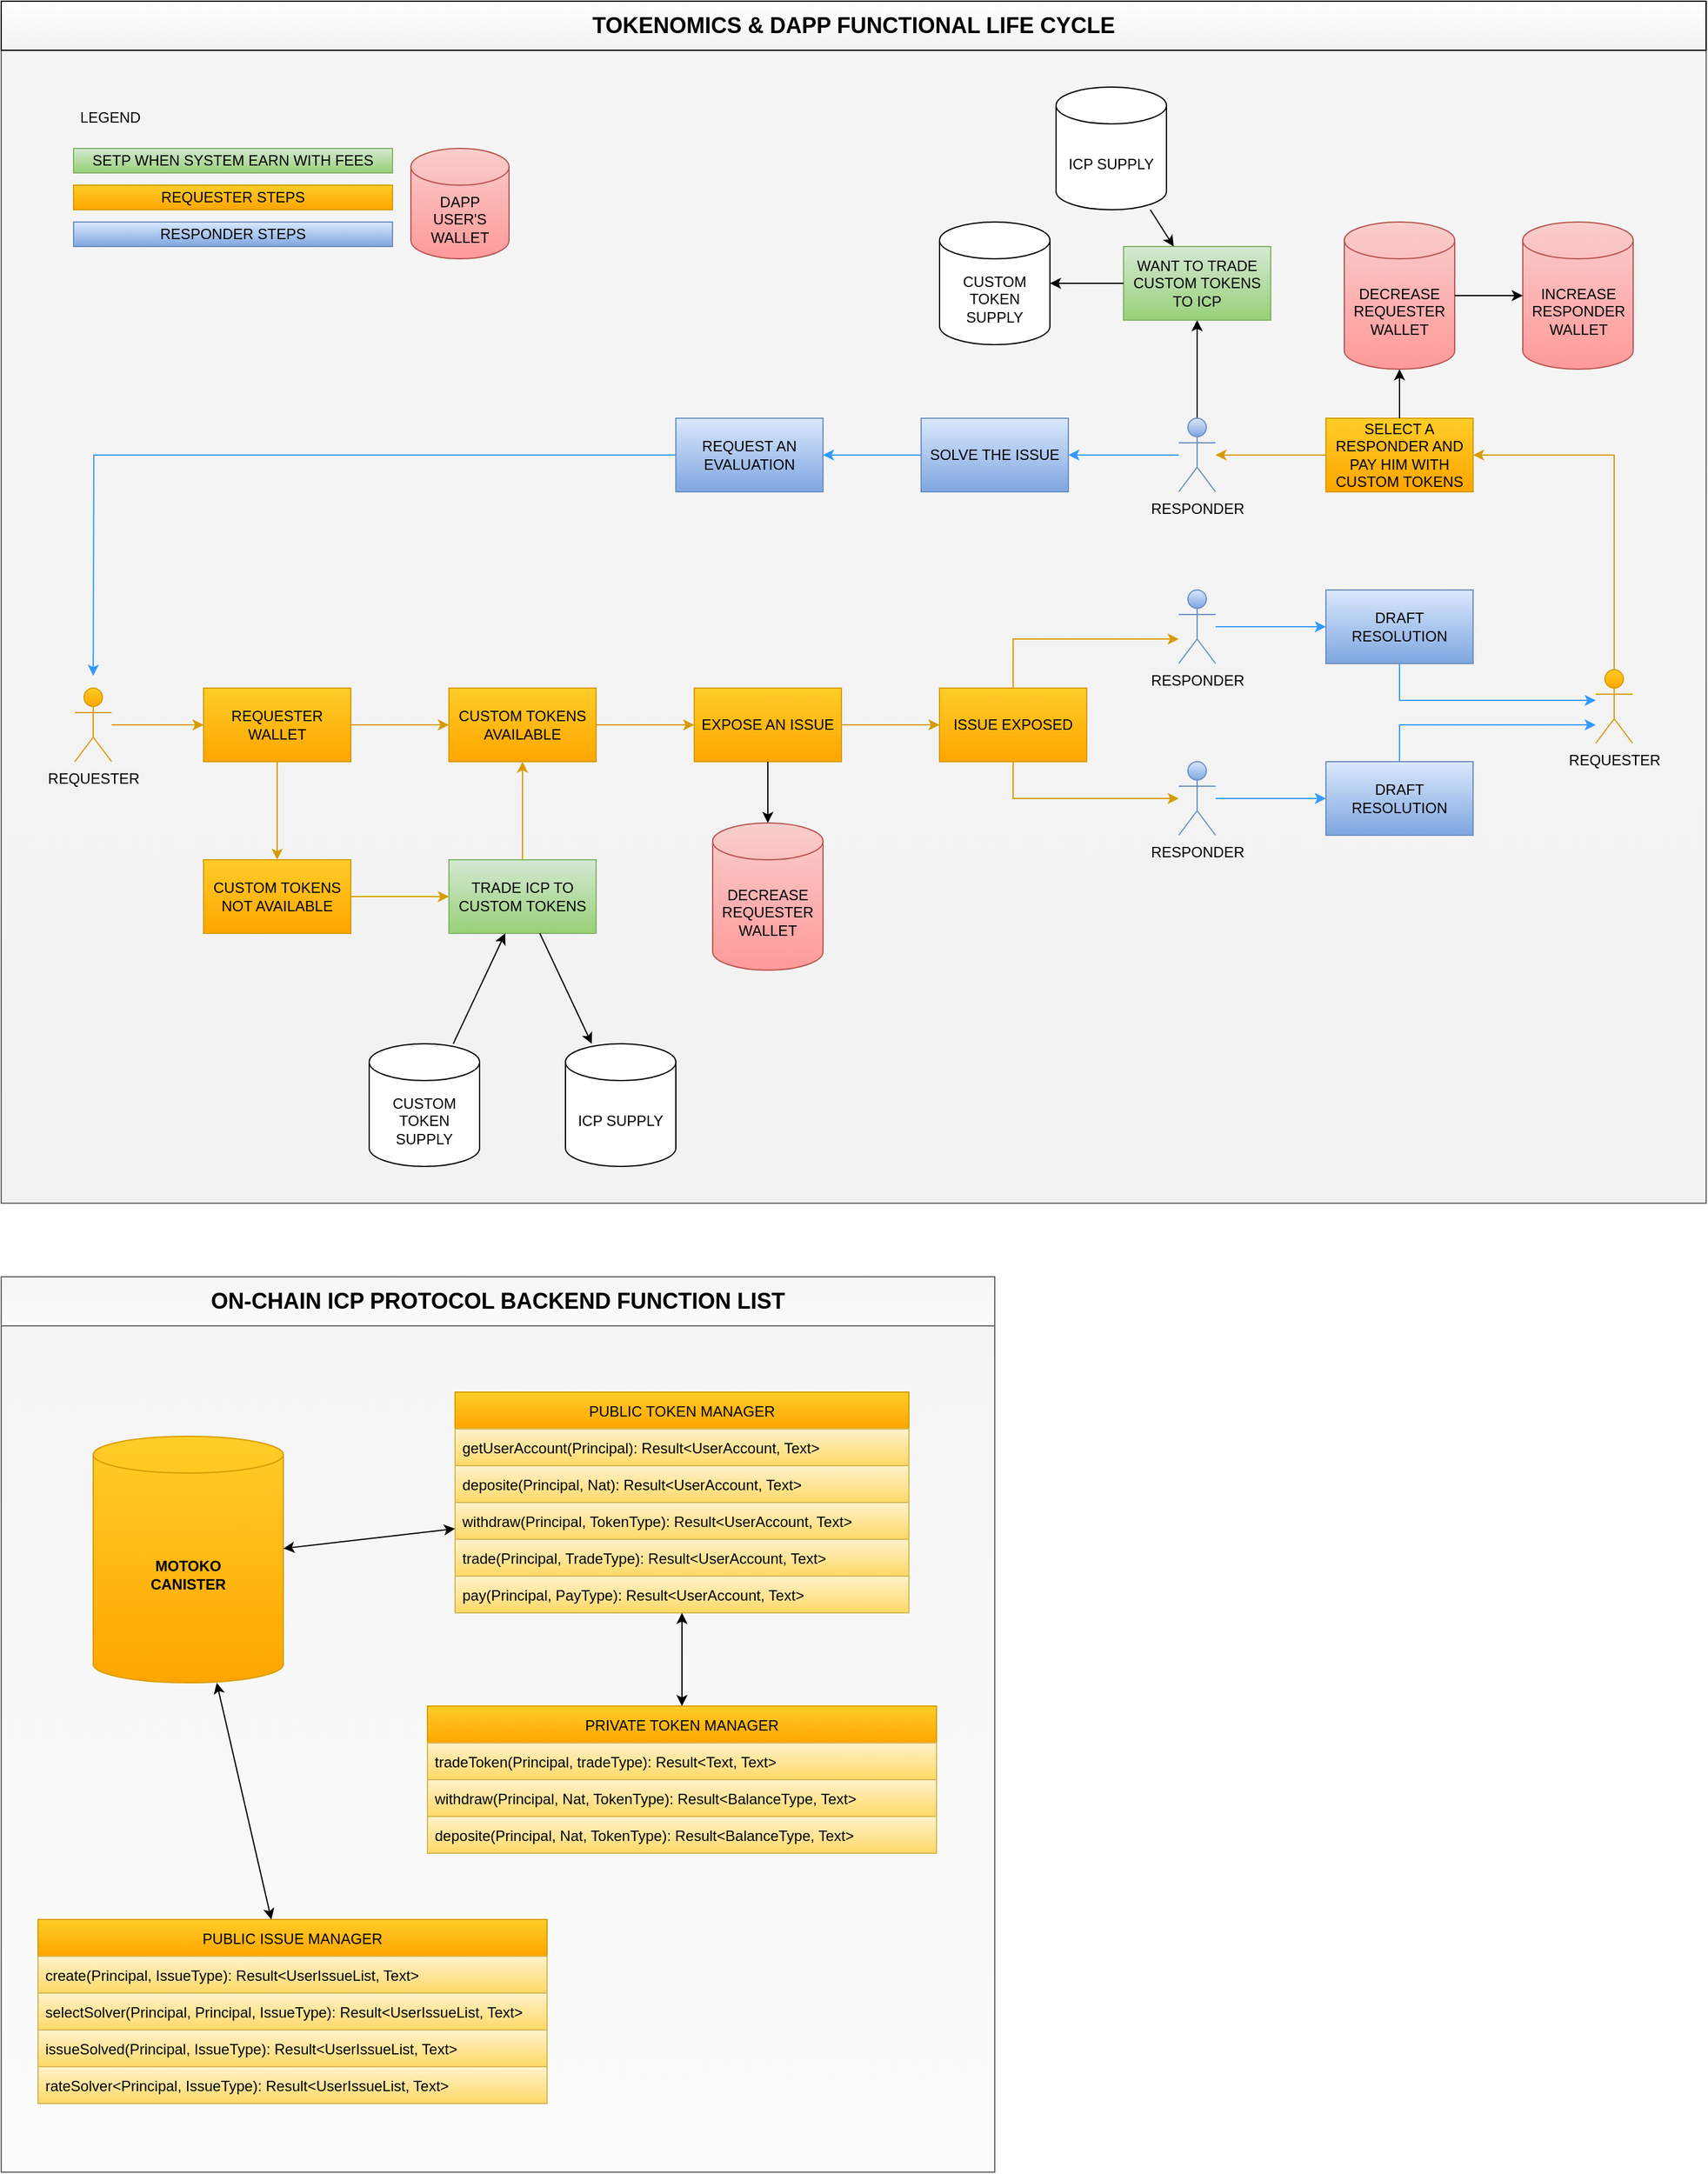 <mxfile version="20.0.4" type="github">
  <diagram id="-E4rqIcrRXrwPLXp2Tc1" name="Page-1">
    <mxGraphModel dx="1422" dy="758" grid="1" gridSize="10" guides="1" tooltips="1" connect="1" arrows="1" fold="1" page="1" pageScale="1" pageWidth="827" pageHeight="1169" math="0" shadow="0">
      <root>
        <mxCell id="0" />
        <mxCell id="1" parent="0" />
        <mxCell id="Ue3m3ns21DTPb-Fn_mAA-28" value="" style="rounded=0;whiteSpace=wrap;html=1;fillColor=#f5f5f5;gradientColor=#FCFCFC;strokeColor=#666666;" vertex="1" parent="1">
          <mxGeometry y="1120" width="810" height="690" as="geometry" />
        </mxCell>
        <mxCell id="-_ocpUVoCZEyNk-bwwx2-116" value="" style="rounded=0;whiteSpace=wrap;html=1;fillColor=#f5f5f5;gradientColor=#F2F2F2;strokeColor=#666666;movable=1;resizable=1;rotatable=1;deletable=1;editable=1;connectable=1;" parent="1" vertex="1">
          <mxGeometry y="80" width="1390" height="940" as="geometry" />
        </mxCell>
        <mxCell id="-_ocpUVoCZEyNk-bwwx2-2" value="ICP SUPPLY" style="shape=cylinder3;whiteSpace=wrap;html=1;boundedLbl=1;backgroundOutline=1;size=15;" parent="1" vertex="1">
          <mxGeometry x="460" y="890" width="90" height="100" as="geometry" />
        </mxCell>
        <mxCell id="-_ocpUVoCZEyNk-bwwx2-12" value="" style="edgeStyle=orthogonalEdgeStyle;rounded=0;orthogonalLoop=1;jettySize=auto;html=1;strokeWidth=1;fillColor=#ffcd28;strokeColor=#d79b00;gradientColor=#ffa500;" parent="1" source="-_ocpUVoCZEyNk-bwwx2-3" target="-_ocpUVoCZEyNk-bwwx2-11" edge="1">
          <mxGeometry relative="1" as="geometry" />
        </mxCell>
        <mxCell id="-_ocpUVoCZEyNk-bwwx2-3" value="REQUESTER" style="shape=umlActor;verticalLabelPosition=bottom;verticalAlign=top;html=1;outlineConnect=0;fillColor=#ffcd28;strokeColor=#d79b00;gradientColor=#ffa500;" parent="1" vertex="1">
          <mxGeometry x="60" y="600" width="30" height="60" as="geometry" />
        </mxCell>
        <mxCell id="-_ocpUVoCZEyNk-bwwx2-7" value="CUSTOM TOKEN SUPPLY" style="shape=cylinder3;whiteSpace=wrap;html=1;boundedLbl=1;backgroundOutline=1;size=15;" parent="1" vertex="1">
          <mxGeometry x="300" y="890" width="90" height="100" as="geometry" />
        </mxCell>
        <mxCell id="-_ocpUVoCZEyNk-bwwx2-14" value="" style="edgeStyle=orthogonalEdgeStyle;rounded=0;orthogonalLoop=1;jettySize=auto;html=1;fillColor=#ffcd28;strokeColor=#d79b00;gradientColor=#ffa500;" parent="1" source="-_ocpUVoCZEyNk-bwwx2-11" target="-_ocpUVoCZEyNk-bwwx2-13" edge="1">
          <mxGeometry relative="1" as="geometry" />
        </mxCell>
        <mxCell id="-_ocpUVoCZEyNk-bwwx2-25" value="" style="edgeStyle=orthogonalEdgeStyle;rounded=0;orthogonalLoop=1;jettySize=auto;html=1;fillColor=#ffcd28;gradientColor=#ffa500;strokeColor=#d79b00;" parent="1" source="-_ocpUVoCZEyNk-bwwx2-11" target="-_ocpUVoCZEyNk-bwwx2-24" edge="1">
          <mxGeometry relative="1" as="geometry" />
        </mxCell>
        <mxCell id="-_ocpUVoCZEyNk-bwwx2-11" value="REQUESTER WALLET" style="whiteSpace=wrap;html=1;verticalAlign=middle;fillColor=#ffcd28;strokeColor=#d79b00;gradientColor=#ffa500;" parent="1" vertex="1">
          <mxGeometry x="165" y="600" width="120" height="60" as="geometry" />
        </mxCell>
        <mxCell id="-_ocpUVoCZEyNk-bwwx2-16" value="" style="edgeStyle=orthogonalEdgeStyle;rounded=0;orthogonalLoop=1;jettySize=auto;html=1;fillColor=#ffcd28;strokeColor=#d79b00;gradientColor=#ffa500;" parent="1" source="-_ocpUVoCZEyNk-bwwx2-13" target="-_ocpUVoCZEyNk-bwwx2-15" edge="1">
          <mxGeometry relative="1" as="geometry" />
        </mxCell>
        <mxCell id="-_ocpUVoCZEyNk-bwwx2-13" value="CUSTOM TOKENS AVAILABLE" style="whiteSpace=wrap;html=1;verticalAlign=middle;fillColor=#ffcd28;strokeColor=#d79b00;gradientColor=#ffa500;" parent="1" vertex="1">
          <mxGeometry x="365" y="600" width="120" height="60" as="geometry" />
        </mxCell>
        <mxCell id="-_ocpUVoCZEyNk-bwwx2-33" value="" style="edgeStyle=orthogonalEdgeStyle;rounded=0;orthogonalLoop=1;jettySize=auto;html=1;fillColor=#ffcd28;strokeColor=#d79b00;gradientColor=#ffa500;" parent="1" source="-_ocpUVoCZEyNk-bwwx2-15" target="-_ocpUVoCZEyNk-bwwx2-32" edge="1">
          <mxGeometry relative="1" as="geometry" />
        </mxCell>
        <mxCell id="-_ocpUVoCZEyNk-bwwx2-15" value="EXPOSE AN ISSUE" style="whiteSpace=wrap;html=1;verticalAlign=middle;fillColor=#ffcd28;strokeColor=#d79b00;gradientColor=#ffa500;" parent="1" vertex="1">
          <mxGeometry x="565" y="600" width="120" height="60" as="geometry" />
        </mxCell>
        <mxCell id="-_ocpUVoCZEyNk-bwwx2-27" value="" style="edgeStyle=orthogonalEdgeStyle;rounded=0;orthogonalLoop=1;jettySize=auto;html=1;fillColor=#ffcd28;strokeColor=#d79b00;gradientColor=#ffa500;" parent="1" source="-_ocpUVoCZEyNk-bwwx2-24" target="-_ocpUVoCZEyNk-bwwx2-26" edge="1">
          <mxGeometry relative="1" as="geometry" />
        </mxCell>
        <mxCell id="-_ocpUVoCZEyNk-bwwx2-24" value="CUSTOM TOKENS NOT AVAILABLE" style="whiteSpace=wrap;html=1;verticalAlign=middle;fillColor=#ffcd28;strokeColor=#d79b00;gradientColor=#ffa500;" parent="1" vertex="1">
          <mxGeometry x="165" y="740" width="120" height="60" as="geometry" />
        </mxCell>
        <mxCell id="-_ocpUVoCZEyNk-bwwx2-28" value="" style="edgeStyle=orthogonalEdgeStyle;rounded=0;orthogonalLoop=1;jettySize=auto;html=1;fillColor=#ffcd28;gradientColor=#ffa500;strokeColor=#d79b00;" parent="1" source="-_ocpUVoCZEyNk-bwwx2-26" target="-_ocpUVoCZEyNk-bwwx2-13" edge="1">
          <mxGeometry relative="1" as="geometry" />
        </mxCell>
        <mxCell id="-_ocpUVoCZEyNk-bwwx2-26" value="TRADE ICP TO CUSTOM TOKENS" style="whiteSpace=wrap;html=1;verticalAlign=middle;fillColor=#d5e8d4;strokeColor=#82b366;gradientColor=#97d077;" parent="1" vertex="1">
          <mxGeometry x="365" y="740" width="120" height="60" as="geometry" />
        </mxCell>
        <mxCell id="-_ocpUVoCZEyNk-bwwx2-29" value="SETP WHEN SYSTEM EARN WITH FEES" style="whiteSpace=wrap;html=1;verticalAlign=middle;fillColor=#d5e8d4;strokeColor=#82b366;gradientColor=#97d077;" parent="1" vertex="1">
          <mxGeometry x="59" y="160" width="260" height="20" as="geometry" />
        </mxCell>
        <mxCell id="-_ocpUVoCZEyNk-bwwx2-31" value="LEGEND" style="text;html=1;strokeColor=none;fillColor=none;align=center;verticalAlign=middle;whiteSpace=wrap;rounded=0;" parent="1" vertex="1">
          <mxGeometry x="59" y="120" width="60" height="30" as="geometry" />
        </mxCell>
        <mxCell id="-_ocpUVoCZEyNk-bwwx2-73" style="edgeStyle=orthogonalEdgeStyle;rounded=0;orthogonalLoop=1;jettySize=auto;html=1;strokeColor=#d79b00;strokeWidth=1;fillColor=#ffcd28;gradientColor=#ffa500;" parent="1" source="-_ocpUVoCZEyNk-bwwx2-32" target="-_ocpUVoCZEyNk-bwwx2-47" edge="1">
          <mxGeometry relative="1" as="geometry">
            <Array as="points">
              <mxPoint x="825" y="690" />
            </Array>
          </mxGeometry>
        </mxCell>
        <mxCell id="-_ocpUVoCZEyNk-bwwx2-75" style="edgeStyle=orthogonalEdgeStyle;rounded=0;orthogonalLoop=1;jettySize=auto;html=1;strokeColor=#d79b00;strokeWidth=1;fillColor=#ffcd28;gradientColor=#ffa500;" parent="1" source="-_ocpUVoCZEyNk-bwwx2-32" target="-_ocpUVoCZEyNk-bwwx2-46" edge="1">
          <mxGeometry relative="1" as="geometry">
            <Array as="points">
              <mxPoint x="825" y="560" />
            </Array>
          </mxGeometry>
        </mxCell>
        <mxCell id="-_ocpUVoCZEyNk-bwwx2-32" value="ISSUE EXPOSED" style="whiteSpace=wrap;html=1;verticalAlign=middle;fillColor=#ffcd28;strokeColor=#d79b00;gradientColor=#ffa500;" parent="1" vertex="1">
          <mxGeometry x="765" y="600" width="120" height="60" as="geometry" />
        </mxCell>
        <mxCell id="-_ocpUVoCZEyNk-bwwx2-39" value="REQUESTER STEPS" style="whiteSpace=wrap;html=1;verticalAlign=middle;fillColor=#ffcd28;strokeColor=#d79b00;gradientColor=#ffa500;" parent="1" vertex="1">
          <mxGeometry x="59" y="190" width="260" height="20" as="geometry" />
        </mxCell>
        <mxCell id="-_ocpUVoCZEyNk-bwwx2-40" value="RESPONDER STEPS" style="whiteSpace=wrap;html=1;verticalAlign=middle;fillColor=#dae8fc;strokeColor=#6c8ebf;gradientColor=#7ea6e0;" parent="1" vertex="1">
          <mxGeometry x="59" y="220" width="260" height="20" as="geometry" />
        </mxCell>
        <mxCell id="-_ocpUVoCZEyNk-bwwx2-81" style="edgeStyle=orthogonalEdgeStyle;rounded=0;orthogonalLoop=1;jettySize=auto;html=1;strokeColor=#d79b00;strokeWidth=1;fillColor=#ffcd28;gradientColor=#ffa500;" parent="1" source="-_ocpUVoCZEyNk-bwwx2-42" target="-_ocpUVoCZEyNk-bwwx2-80" edge="1">
          <mxGeometry relative="1" as="geometry">
            <Array as="points">
              <mxPoint x="1315" y="410" />
            </Array>
          </mxGeometry>
        </mxCell>
        <mxCell id="-_ocpUVoCZEyNk-bwwx2-42" value="REQUESTER" style="shape=umlActor;verticalLabelPosition=bottom;verticalAlign=top;html=1;outlineConnect=0;fillColor=#ffcd28;strokeColor=#d79b00;gradientColor=#ffa500;" parent="1" vertex="1">
          <mxGeometry x="1300" y="585" width="30" height="60" as="geometry" />
        </mxCell>
        <mxCell id="-_ocpUVoCZEyNk-bwwx2-77" style="edgeStyle=orthogonalEdgeStyle;rounded=0;orthogonalLoop=1;jettySize=auto;html=1;strokeColor=#3399FF;strokeWidth=1;" parent="1" source="-_ocpUVoCZEyNk-bwwx2-46" target="-_ocpUVoCZEyNk-bwwx2-48" edge="1">
          <mxGeometry relative="1" as="geometry" />
        </mxCell>
        <mxCell id="-_ocpUVoCZEyNk-bwwx2-46" value="RESPONDER" style="shape=umlActor;verticalLabelPosition=bottom;verticalAlign=top;html=1;outlineConnect=0;fillColor=#dae8fc;strokeColor=#6c8ebf;gradientColor=#7ea6e0;" parent="1" vertex="1">
          <mxGeometry x="960" y="520" width="30" height="60" as="geometry" />
        </mxCell>
        <mxCell id="-_ocpUVoCZEyNk-bwwx2-76" style="edgeStyle=orthogonalEdgeStyle;rounded=0;orthogonalLoop=1;jettySize=auto;html=1;strokeColor=#3399FF;strokeWidth=1;" parent="1" source="-_ocpUVoCZEyNk-bwwx2-47" target="-_ocpUVoCZEyNk-bwwx2-49" edge="1">
          <mxGeometry relative="1" as="geometry" />
        </mxCell>
        <mxCell id="-_ocpUVoCZEyNk-bwwx2-47" value="RESPONDER" style="shape=umlActor;verticalLabelPosition=bottom;verticalAlign=top;html=1;outlineConnect=0;fillColor=#dae8fc;strokeColor=#6c8ebf;gradientColor=#7ea6e0;" parent="1" vertex="1">
          <mxGeometry x="960" y="660" width="30" height="60" as="geometry" />
        </mxCell>
        <mxCell id="-_ocpUVoCZEyNk-bwwx2-78" style="edgeStyle=orthogonalEdgeStyle;rounded=0;orthogonalLoop=1;jettySize=auto;html=1;strokeColor=#3399FF;strokeWidth=1;" parent="1" source="-_ocpUVoCZEyNk-bwwx2-48" target="-_ocpUVoCZEyNk-bwwx2-42" edge="1">
          <mxGeometry relative="1" as="geometry">
            <Array as="points">
              <mxPoint x="1140" y="610" />
            </Array>
          </mxGeometry>
        </mxCell>
        <mxCell id="-_ocpUVoCZEyNk-bwwx2-48" value="DRAFT RESOLUTION" style="whiteSpace=wrap;html=1;verticalAlign=middle;fillColor=#dae8fc;strokeColor=#6c8ebf;gradientColor=#7ea6e0;" parent="1" vertex="1">
          <mxGeometry x="1080" y="520" width="120" height="60" as="geometry" />
        </mxCell>
        <mxCell id="-_ocpUVoCZEyNk-bwwx2-79" style="edgeStyle=orthogonalEdgeStyle;rounded=0;orthogonalLoop=1;jettySize=auto;html=1;strokeColor=#3399FF;strokeWidth=1;" parent="1" source="-_ocpUVoCZEyNk-bwwx2-49" target="-_ocpUVoCZEyNk-bwwx2-42" edge="1">
          <mxGeometry relative="1" as="geometry">
            <Array as="points">
              <mxPoint x="1140" y="630" />
            </Array>
          </mxGeometry>
        </mxCell>
        <mxCell id="-_ocpUVoCZEyNk-bwwx2-49" value="DRAFT RESOLUTION" style="whiteSpace=wrap;html=1;verticalAlign=middle;fillColor=#dae8fc;strokeColor=#6c8ebf;gradientColor=#7ea6e0;" parent="1" vertex="1">
          <mxGeometry x="1080" y="660" width="120" height="60" as="geometry" />
        </mxCell>
        <mxCell id="-_ocpUVoCZEyNk-bwwx2-87" style="edgeStyle=orthogonalEdgeStyle;rounded=0;orthogonalLoop=1;jettySize=auto;html=1;strokeColor=#d79b00;strokeWidth=1;fillColor=#ffcd28;gradientColor=#ffa500;" parent="1" source="-_ocpUVoCZEyNk-bwwx2-80" target="-_ocpUVoCZEyNk-bwwx2-86" edge="1">
          <mxGeometry relative="1" as="geometry" />
        </mxCell>
        <mxCell id="-_ocpUVoCZEyNk-bwwx2-80" value="SELECT A RESPONDER AND PAY HIM WITH CUSTOM TOKENS" style="whiteSpace=wrap;html=1;verticalAlign=middle;fillColor=#ffcd28;strokeColor=#d79b00;gradientColor=#ffa500;" parent="1" vertex="1">
          <mxGeometry x="1080" y="380" width="120" height="60" as="geometry" />
        </mxCell>
        <mxCell id="-_ocpUVoCZEyNk-bwwx2-89" style="edgeStyle=orthogonalEdgeStyle;rounded=0;orthogonalLoop=1;jettySize=auto;html=1;strokeColor=#3399FF;strokeWidth=1;" parent="1" source="-_ocpUVoCZEyNk-bwwx2-86" target="-_ocpUVoCZEyNk-bwwx2-88" edge="1">
          <mxGeometry relative="1" as="geometry" />
        </mxCell>
        <mxCell id="-_ocpUVoCZEyNk-bwwx2-102" value="" style="edgeStyle=orthogonalEdgeStyle;rounded=0;orthogonalLoop=1;jettySize=auto;html=1;startArrow=none;startFill=0;endArrow=classic;endFill=1;strokeColor=#000000;strokeWidth=1;" parent="1" source="-_ocpUVoCZEyNk-bwwx2-86" target="-_ocpUVoCZEyNk-bwwx2-101" edge="1">
          <mxGeometry relative="1" as="geometry" />
        </mxCell>
        <mxCell id="-_ocpUVoCZEyNk-bwwx2-86" value="RESPONDER" style="shape=umlActor;verticalLabelPosition=bottom;verticalAlign=top;html=1;outlineConnect=0;fillColor=#dae8fc;strokeColor=#6c8ebf;gradientColor=#7ea6e0;" parent="1" vertex="1">
          <mxGeometry x="960" y="380" width="30" height="60" as="geometry" />
        </mxCell>
        <mxCell id="-_ocpUVoCZEyNk-bwwx2-91" value="" style="edgeStyle=orthogonalEdgeStyle;rounded=0;orthogonalLoop=1;jettySize=auto;html=1;strokeColor=#3399FF;strokeWidth=1;" parent="1" source="-_ocpUVoCZEyNk-bwwx2-88" target="-_ocpUVoCZEyNk-bwwx2-90" edge="1">
          <mxGeometry relative="1" as="geometry" />
        </mxCell>
        <mxCell id="-_ocpUVoCZEyNk-bwwx2-88" value="SOLVE THE ISSUE" style="whiteSpace=wrap;html=1;verticalAlign=middle;fillColor=#dae8fc;strokeColor=#6c8ebf;gradientColor=#7ea6e0;" parent="1" vertex="1">
          <mxGeometry x="750" y="380" width="120" height="60" as="geometry" />
        </mxCell>
        <mxCell id="-_ocpUVoCZEyNk-bwwx2-92" style="edgeStyle=orthogonalEdgeStyle;rounded=0;orthogonalLoop=1;jettySize=auto;html=1;strokeColor=#3399FF;strokeWidth=1;" parent="1" source="-_ocpUVoCZEyNk-bwwx2-90" edge="1">
          <mxGeometry relative="1" as="geometry">
            <mxPoint x="75" y="590" as="targetPoint" />
          </mxGeometry>
        </mxCell>
        <mxCell id="-_ocpUVoCZEyNk-bwwx2-90" value="REQUEST AN EVALUATION" style="whiteSpace=wrap;html=1;verticalAlign=middle;fillColor=#dae8fc;strokeColor=#6c8ebf;gradientColor=#7ea6e0;" parent="1" vertex="1">
          <mxGeometry x="550" y="380" width="120" height="60" as="geometry" />
        </mxCell>
        <mxCell id="-_ocpUVoCZEyNk-bwwx2-95" value="" style="endArrow=classic;html=1;rounded=0;strokeColor=#000000;strokeWidth=1;" parent="1" source="-_ocpUVoCZEyNk-bwwx2-26" target="-_ocpUVoCZEyNk-bwwx2-2" edge="1">
          <mxGeometry width="50" height="50" relative="1" as="geometry">
            <mxPoint x="770" y="770" as="sourcePoint" />
            <mxPoint x="820" y="720" as="targetPoint" />
          </mxGeometry>
        </mxCell>
        <mxCell id="-_ocpUVoCZEyNk-bwwx2-96" value="" style="endArrow=classic;html=1;rounded=0;strokeColor=#000000;strokeWidth=1;" parent="1" source="-_ocpUVoCZEyNk-bwwx2-7" target="-_ocpUVoCZEyNk-bwwx2-26" edge="1">
          <mxGeometry width="50" height="50" relative="1" as="geometry">
            <mxPoint x="770" y="770" as="sourcePoint" />
            <mxPoint x="820" y="720" as="targetPoint" />
          </mxGeometry>
        </mxCell>
        <mxCell id="-_ocpUVoCZEyNk-bwwx2-97" value="DECREASE REQUESTER WALLET" style="shape=cylinder3;whiteSpace=wrap;html=1;boundedLbl=1;backgroundOutline=1;size=15;fillColor=#f8cecc;gradientColor=#FF9999;strokeColor=#b85450;" parent="1" vertex="1">
          <mxGeometry x="580" y="710" width="90" height="120" as="geometry" />
        </mxCell>
        <mxCell id="-_ocpUVoCZEyNk-bwwx2-98" value="" style="endArrow=classic;html=1;rounded=0;strokeColor=#000000;strokeWidth=1;" parent="1" source="-_ocpUVoCZEyNk-bwwx2-15" target="-_ocpUVoCZEyNk-bwwx2-97" edge="1">
          <mxGeometry width="50" height="50" relative="1" as="geometry">
            <mxPoint x="770" y="770" as="sourcePoint" />
            <mxPoint x="820" y="720" as="targetPoint" />
          </mxGeometry>
        </mxCell>
        <mxCell id="-_ocpUVoCZEyNk-bwwx2-101" value="WANT TO TRADE CUSTOM TOKENS TO ICP" style="whiteSpace=wrap;html=1;verticalAlign=middle;fillColor=#d5e8d4;strokeColor=#82b366;gradientColor=#97d077;" parent="1" vertex="1">
          <mxGeometry x="915" y="240" width="120" height="60" as="geometry" />
        </mxCell>
        <mxCell id="-_ocpUVoCZEyNk-bwwx2-104" value="ICP SUPPLY" style="shape=cylinder3;whiteSpace=wrap;html=1;boundedLbl=1;backgroundOutline=1;size=15;" parent="1" vertex="1">
          <mxGeometry x="860" y="110" width="90" height="100" as="geometry" />
        </mxCell>
        <mxCell id="-_ocpUVoCZEyNk-bwwx2-105" value="CUSTOM TOKEN SUPPLY" style="shape=cylinder3;whiteSpace=wrap;html=1;boundedLbl=1;backgroundOutline=1;size=15;" parent="1" vertex="1">
          <mxGeometry x="765" y="220" width="90" height="100" as="geometry" />
        </mxCell>
        <mxCell id="-_ocpUVoCZEyNk-bwwx2-106" value="" style="endArrow=classic;html=1;rounded=0;strokeColor=#000000;strokeWidth=1;" parent="1" source="-_ocpUVoCZEyNk-bwwx2-101" target="-_ocpUVoCZEyNk-bwwx2-105" edge="1">
          <mxGeometry width="50" height="50" relative="1" as="geometry">
            <mxPoint x="700" y="340" as="sourcePoint" />
            <mxPoint x="750" y="290" as="targetPoint" />
          </mxGeometry>
        </mxCell>
        <mxCell id="-_ocpUVoCZEyNk-bwwx2-108" value="" style="endArrow=classic;html=1;rounded=0;strokeColor=#000000;strokeWidth=1;" parent="1" source="-_ocpUVoCZEyNk-bwwx2-104" target="-_ocpUVoCZEyNk-bwwx2-101" edge="1">
          <mxGeometry width="50" height="50" relative="1" as="geometry">
            <mxPoint x="700" y="340" as="sourcePoint" />
            <mxPoint x="750" y="290" as="targetPoint" />
          </mxGeometry>
        </mxCell>
        <mxCell id="-_ocpUVoCZEyNk-bwwx2-111" value="DAPP USER&#39;S WALLET" style="shape=cylinder3;whiteSpace=wrap;html=1;boundedLbl=1;backgroundOutline=1;size=15;fillColor=#f8cecc;gradientColor=#FF9999;strokeColor=#b85450;" parent="1" vertex="1">
          <mxGeometry x="334" y="160" width="80" height="90" as="geometry" />
        </mxCell>
        <mxCell id="-_ocpUVoCZEyNk-bwwx2-112" value="INCREASE RESPONDER WALLET" style="shape=cylinder3;whiteSpace=wrap;html=1;boundedLbl=1;backgroundOutline=1;size=15;fillColor=#f8cecc;gradientColor=#FF9999;strokeColor=#b85450;" parent="1" vertex="1">
          <mxGeometry x="1240.5" y="220" width="90" height="120" as="geometry" />
        </mxCell>
        <mxCell id="-_ocpUVoCZEyNk-bwwx2-113" value="DECREASE REQUESTER WALLET" style="shape=cylinder3;whiteSpace=wrap;html=1;boundedLbl=1;backgroundOutline=1;size=15;fillColor=#f8cecc;gradientColor=#FF9999;strokeColor=#b85450;" parent="1" vertex="1">
          <mxGeometry x="1095" y="220" width="90" height="120" as="geometry" />
        </mxCell>
        <mxCell id="-_ocpUVoCZEyNk-bwwx2-114" value="" style="endArrow=classic;html=1;rounded=0;strokeColor=#000000;strokeWidth=1;" parent="1" source="-_ocpUVoCZEyNk-bwwx2-80" target="-_ocpUVoCZEyNk-bwwx2-113" edge="1">
          <mxGeometry width="50" height="50" relative="1" as="geometry">
            <mxPoint x="700" y="360" as="sourcePoint" />
            <mxPoint x="750" y="310" as="targetPoint" />
          </mxGeometry>
        </mxCell>
        <mxCell id="-_ocpUVoCZEyNk-bwwx2-115" value="" style="endArrow=classic;html=1;rounded=0;strokeColor=#000000;strokeWidth=1;" parent="1" source="-_ocpUVoCZEyNk-bwwx2-113" target="-_ocpUVoCZEyNk-bwwx2-112" edge="1">
          <mxGeometry width="50" height="50" relative="1" as="geometry">
            <mxPoint x="700" y="360" as="sourcePoint" />
            <mxPoint x="750" y="310" as="targetPoint" />
          </mxGeometry>
        </mxCell>
        <mxCell id="-_ocpUVoCZEyNk-bwwx2-117" value="TOKENOMICS &amp;amp; DAPP FUNCTIONAL LIFE CYCLE" style="rounded=0;whiteSpace=wrap;html=1;fillColor=#FFFFFF;gradientColor=#F2F2F2;fontSize=18;fontStyle=1" parent="1" vertex="1">
          <mxGeometry y="40" width="1390" height="40" as="geometry" />
        </mxCell>
        <mxCell id="Ue3m3ns21DTPb-Fn_mAA-1" value="MOTOKO&lt;br&gt;CANISTER" style="shape=cylinder3;whiteSpace=wrap;html=1;boundedLbl=1;backgroundOutline=1;size=15;fillColor=#ffcd28;gradientColor=#ffa500;strokeColor=#d79b00;fontStyle=1" vertex="1" parent="1">
          <mxGeometry x="75" y="1210" width="155" height="201" as="geometry" />
        </mxCell>
        <mxCell id="Ue3m3ns21DTPb-Fn_mAA-6" value="PUBLIC TOKEN MANAGER" style="swimlane;fontStyle=0;childLayout=stackLayout;horizontal=1;startSize=30;horizontalStack=0;resizeParent=1;resizeParentMax=0;resizeLast=0;collapsible=1;marginBottom=0;fillColor=#ffcd28;gradientColor=#ffa500;strokeColor=#d79b00;" vertex="1" parent="1">
          <mxGeometry x="370" y="1174" width="370" height="180" as="geometry" />
        </mxCell>
        <mxCell id="Ue3m3ns21DTPb-Fn_mAA-7" value="getUserAccount(Principal): Result&lt;UserAccount, Text&gt;" style="text;strokeColor=#d6b656;fillColor=#fff2cc;align=left;verticalAlign=middle;spacingLeft=4;spacingRight=4;overflow=hidden;points=[[0,0.5],[1,0.5]];portConstraint=eastwest;rotatable=0;gradientColor=#ffd966;" vertex="1" parent="Ue3m3ns21DTPb-Fn_mAA-6">
          <mxGeometry y="30" width="370" height="30" as="geometry" />
        </mxCell>
        <mxCell id="Ue3m3ns21DTPb-Fn_mAA-8" value="deposite(Principal, Nat): Result&lt;UserAccount, Text&gt;" style="text;strokeColor=#d6b656;fillColor=#fff2cc;align=left;verticalAlign=middle;spacingLeft=4;spacingRight=4;overflow=hidden;points=[[0,0.5],[1,0.5]];portConstraint=eastwest;rotatable=0;gradientColor=#ffd966;" vertex="1" parent="Ue3m3ns21DTPb-Fn_mAA-6">
          <mxGeometry y="60" width="370" height="30" as="geometry" />
        </mxCell>
        <mxCell id="Ue3m3ns21DTPb-Fn_mAA-9" value="withdraw(Principal, TokenType): Result&lt;UserAccount, Text&gt;" style="text;strokeColor=#d6b656;fillColor=#fff2cc;align=left;verticalAlign=middle;spacingLeft=4;spacingRight=4;overflow=hidden;points=[[0,0.5],[1,0.5]];portConstraint=eastwest;rotatable=0;gradientColor=#ffd966;" vertex="1" parent="Ue3m3ns21DTPb-Fn_mAA-6">
          <mxGeometry y="90" width="370" height="30" as="geometry" />
        </mxCell>
        <mxCell id="Ue3m3ns21DTPb-Fn_mAA-10" value="trade(Principal, TradeType): Result&lt;UserAccount, Text&gt;" style="text;strokeColor=#d6b656;fillColor=#fff2cc;align=left;verticalAlign=middle;spacingLeft=4;spacingRight=4;overflow=hidden;points=[[0,0.5],[1,0.5]];portConstraint=eastwest;rotatable=0;gradientColor=#ffd966;" vertex="1" parent="Ue3m3ns21DTPb-Fn_mAA-6">
          <mxGeometry y="120" width="370" height="30" as="geometry" />
        </mxCell>
        <mxCell id="Ue3m3ns21DTPb-Fn_mAA-11" value="pay(Principal, PayType): Result&lt;UserAccount, Text&gt;" style="text;strokeColor=#d6b656;fillColor=#fff2cc;align=left;verticalAlign=middle;spacingLeft=4;spacingRight=4;overflow=hidden;points=[[0,0.5],[1,0.5]];portConstraint=eastwest;rotatable=0;gradientColor=#ffd966;" vertex="1" parent="Ue3m3ns21DTPb-Fn_mAA-6">
          <mxGeometry y="150" width="370" height="30" as="geometry" />
        </mxCell>
        <mxCell id="Ue3m3ns21DTPb-Fn_mAA-13" value="" style="endArrow=classic;startArrow=classic;html=1;rounded=0;" edge="1" parent="1" source="Ue3m3ns21DTPb-Fn_mAA-1" target="Ue3m3ns21DTPb-Fn_mAA-6">
          <mxGeometry width="50" height="50" relative="1" as="geometry">
            <mxPoint x="680" y="1310" as="sourcePoint" />
            <mxPoint x="730" y="1260" as="targetPoint" />
          </mxGeometry>
        </mxCell>
        <mxCell id="Ue3m3ns21DTPb-Fn_mAA-14" value="PUBLIC ISSUE MANAGER" style="swimlane;fontStyle=0;childLayout=stackLayout;horizontal=1;startSize=30;horizontalStack=0;resizeParent=1;resizeParentMax=0;resizeLast=0;collapsible=1;marginBottom=0;fillColor=#ffcd28;gradientColor=#ffa500;strokeColor=#d79b00;" vertex="1" parent="1">
          <mxGeometry x="30" y="1604" width="415" height="150" as="geometry" />
        </mxCell>
        <mxCell id="Ue3m3ns21DTPb-Fn_mAA-15" value="create(Principal, IssueType): Result&lt;UserIssueList, Text&gt;" style="text;strokeColor=#d6b656;fillColor=#fff2cc;align=left;verticalAlign=middle;spacingLeft=4;spacingRight=4;overflow=hidden;points=[[0,0.5],[1,0.5]];portConstraint=eastwest;rotatable=0;gradientColor=#ffd966;" vertex="1" parent="Ue3m3ns21DTPb-Fn_mAA-14">
          <mxGeometry y="30" width="415" height="30" as="geometry" />
        </mxCell>
        <mxCell id="Ue3m3ns21DTPb-Fn_mAA-16" value="selectSolver(Principal, Principal, IssueType): Result&lt;UserIssueList, Text&gt;" style="text;strokeColor=#d6b656;fillColor=#fff2cc;align=left;verticalAlign=middle;spacingLeft=4;spacingRight=4;overflow=hidden;points=[[0,0.5],[1,0.5]];portConstraint=eastwest;rotatable=0;gradientColor=#ffd966;" vertex="1" parent="Ue3m3ns21DTPb-Fn_mAA-14">
          <mxGeometry y="60" width="415" height="30" as="geometry" />
        </mxCell>
        <mxCell id="Ue3m3ns21DTPb-Fn_mAA-17" value="issueSolved(Principal, IssueType): Result&lt;UserIssueList, Text&gt;" style="text;strokeColor=#d6b656;fillColor=#fff2cc;align=left;verticalAlign=middle;spacingLeft=4;spacingRight=4;overflow=hidden;points=[[0,0.5],[1,0.5]];portConstraint=eastwest;rotatable=0;gradientColor=#ffd966;" vertex="1" parent="Ue3m3ns21DTPb-Fn_mAA-14">
          <mxGeometry y="90" width="415" height="30" as="geometry" />
        </mxCell>
        <mxCell id="Ue3m3ns21DTPb-Fn_mAA-18" value="rateSolver&lt;Principal, IssueType): Result&lt;UserIssueList, Text&gt;" style="text;strokeColor=#d6b656;fillColor=#fff2cc;align=left;verticalAlign=middle;spacingLeft=4;spacingRight=4;overflow=hidden;points=[[0,0.5],[1,0.5]];portConstraint=eastwest;rotatable=0;gradientColor=#ffd966;" vertex="1" parent="Ue3m3ns21DTPb-Fn_mAA-14">
          <mxGeometry y="120" width="415" height="30" as="geometry" />
        </mxCell>
        <mxCell id="Ue3m3ns21DTPb-Fn_mAA-20" value="" style="endArrow=classic;startArrow=classic;html=1;rounded=0;" edge="1" parent="1" source="Ue3m3ns21DTPb-Fn_mAA-14" target="Ue3m3ns21DTPb-Fn_mAA-1">
          <mxGeometry width="50" height="50" relative="1" as="geometry">
            <mxPoint x="680" y="1510" as="sourcePoint" />
            <mxPoint x="730" y="1460" as="targetPoint" />
          </mxGeometry>
        </mxCell>
        <mxCell id="Ue3m3ns21DTPb-Fn_mAA-21" value="PRIVATE TOKEN MANAGER" style="swimlane;fontStyle=0;childLayout=stackLayout;horizontal=1;startSize=30;horizontalStack=0;resizeParent=1;resizeParentMax=0;resizeLast=0;collapsible=1;marginBottom=0;fillColor=#ffcd28;gradientColor=#ffa500;strokeColor=#d79b00;" vertex="1" parent="1">
          <mxGeometry x="347.5" y="1430" width="415" height="120" as="geometry" />
        </mxCell>
        <mxCell id="Ue3m3ns21DTPb-Fn_mAA-22" value="tradeToken(Principal, tradeType): Result&lt;Text, Text&gt;" style="text;strokeColor=#d6b656;fillColor=#fff2cc;align=left;verticalAlign=middle;spacingLeft=4;spacingRight=4;overflow=hidden;points=[[0,0.5],[1,0.5]];portConstraint=eastwest;rotatable=0;gradientColor=#ffd966;" vertex="1" parent="Ue3m3ns21DTPb-Fn_mAA-21">
          <mxGeometry y="30" width="415" height="30" as="geometry" />
        </mxCell>
        <mxCell id="Ue3m3ns21DTPb-Fn_mAA-24" value="withdraw(Principal, Nat, TokenType): Result&lt;BalanceType, Text&gt;" style="text;strokeColor=#d6b656;fillColor=#fff2cc;align=left;verticalAlign=middle;spacingLeft=4;spacingRight=4;overflow=hidden;points=[[0,0.5],[1,0.5]];portConstraint=eastwest;rotatable=0;gradientColor=#ffd966;" vertex="1" parent="Ue3m3ns21DTPb-Fn_mAA-21">
          <mxGeometry y="60" width="415" height="30" as="geometry" />
        </mxCell>
        <mxCell id="Ue3m3ns21DTPb-Fn_mAA-25" value="deposite(Principal, Nat, TokenType): Result&lt;BalanceType, Text&gt;" style="text;strokeColor=#d6b656;fillColor=#fff2cc;align=left;verticalAlign=middle;spacingLeft=4;spacingRight=4;overflow=hidden;points=[[0,0.5],[1,0.5]];portConstraint=eastwest;rotatable=0;gradientColor=#ffd966;" vertex="1" parent="Ue3m3ns21DTPb-Fn_mAA-21">
          <mxGeometry y="90" width="415" height="30" as="geometry" />
        </mxCell>
        <mxCell id="Ue3m3ns21DTPb-Fn_mAA-26" value="" style="endArrow=classic;startArrow=classic;html=1;rounded=0;" edge="1" parent="1" source="Ue3m3ns21DTPb-Fn_mAA-21" target="Ue3m3ns21DTPb-Fn_mAA-6">
          <mxGeometry width="50" height="50" relative="1" as="geometry">
            <mxPoint x="680" y="1510" as="sourcePoint" />
            <mxPoint x="730" y="1460" as="targetPoint" />
          </mxGeometry>
        </mxCell>
        <mxCell id="Ue3m3ns21DTPb-Fn_mAA-27" value="&lt;b&gt;&lt;font style=&quot;font-size: 18px;&quot;&gt;ON-CHAIN ICP PROTOCOL BACKEND FUNCTION LIST&lt;/font&gt;&lt;/b&gt;" style="rounded=0;whiteSpace=wrap;html=1;fillColor=#f5f5f5;gradientColor=#FCFCFC;strokeColor=#666666;" vertex="1" parent="1">
          <mxGeometry y="1080" width="810" height="40" as="geometry" />
        </mxCell>
      </root>
    </mxGraphModel>
  </diagram>
</mxfile>
